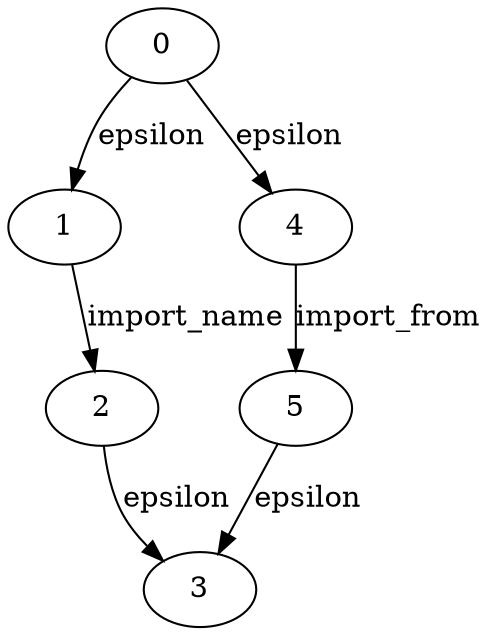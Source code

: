 

digraph import_stmt {
  0->1[label=epsilon]
  1->2[label=import_name]
  2->3[label=epsilon]
  0->4[label=epsilon]
  4->5[label=import_from]
  5->3[label=epsilon]
}
